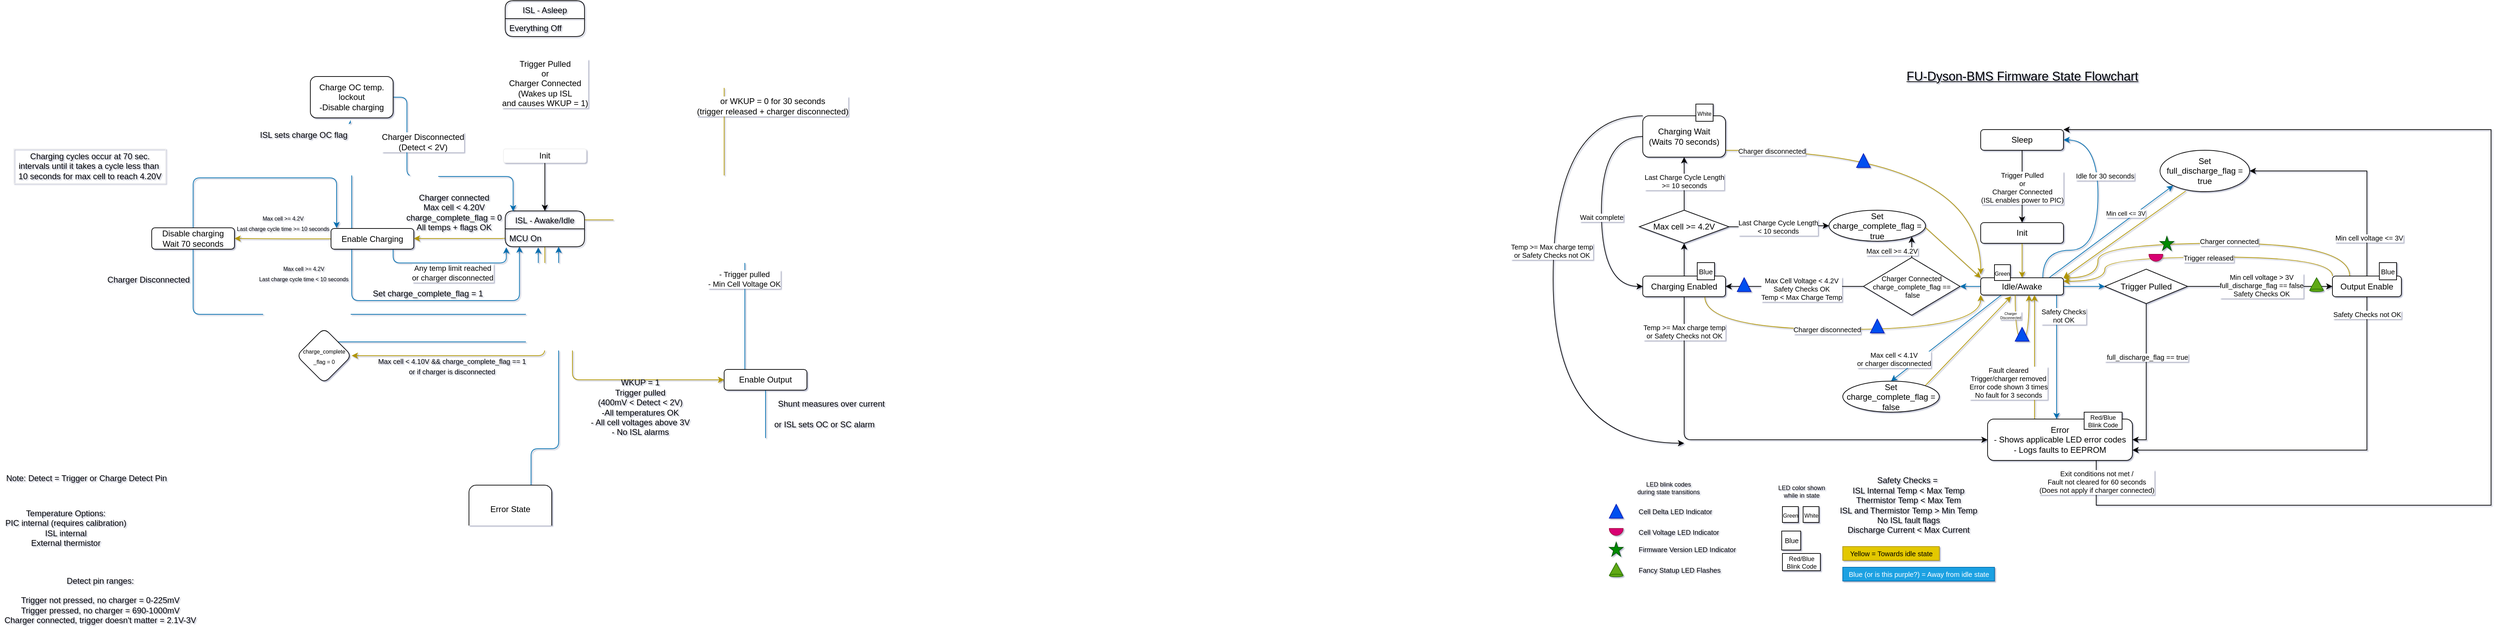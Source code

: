 <mxfile version="17.2.4" type="device"><diagram name="Page-1" id="74e2e168-ea6b-b213-b513-2b3c1d86103e"><mxGraphModel dx="2684" dy="2402" grid="1" gridSize="10" guides="1" tooltips="1" connect="1" arrows="1" fold="1" page="1" pageScale="1" pageWidth="1100" pageHeight="850" background="none" math="0" shadow="1"><root><mxCell id="0"/><mxCell id="1" parent="0"/><mxCell id="UC5O_ZKtu2dTvgbK7cM4-35" style="edgeStyle=orthogonalEdgeStyle;orthogonalLoop=1;jettySize=auto;html=1;exitX=0;exitY=0.5;exitDx=0;exitDy=0;entryX=1;entryY=0.5;entryDx=0;entryDy=0;fillColor=#e3c800;strokeColor=#B09500;" parent="1" source="UC5O_ZKtu2dTvgbK7cM4-2" target="UC5O_ZKtu2dTvgbK7cM4-34" edge="1"><mxGeometry relative="1" as="geometry"/></mxCell><mxCell id="UC5O_ZKtu2dTvgbK7cM4-78" style="edgeStyle=orthogonalEdgeStyle;orthogonalLoop=1;jettySize=auto;html=1;exitX=0.25;exitY=0;exitDx=0;exitDy=0;entryX=0.5;entryY=1;entryDx=0;entryDy=0;fillColor=#1ba1e2;strokeColor=#006EAF;" parent="1" source="UC5O_ZKtu2dTvgbK7cM4-2" target="UC5O_ZKtu2dTvgbK7cM4-77" edge="1"><mxGeometry relative="1" as="geometry"/></mxCell><mxCell id="UC5O_ZKtu2dTvgbK7cM4-91" style="edgeStyle=orthogonalEdgeStyle;orthogonalLoop=1;jettySize=auto;html=1;exitX=0.75;exitY=1;exitDx=0;exitDy=0;entryX=0.014;entryY=1.033;entryDx=0;entryDy=0;entryPerimeter=0;fillColor=#1ba1e2;strokeColor=#006EAF;" parent="1" source="UC5O_ZKtu2dTvgbK7cM4-2" target="UC5O_ZKtu2dTvgbK7cM4-55" edge="1"><mxGeometry relative="1" as="geometry"/></mxCell><mxCell id="UC5O_ZKtu2dTvgbK7cM4-92" value="Any temp limit reached&lt;br&gt;or charger disconnected" style="edgeLabel;html=1;align=center;verticalAlign=middle;resizable=0;points=[];rounded=1;" parent="UC5O_ZKtu2dTvgbK7cM4-91" vertex="1" connectable="0"><mxGeometry x="-0.285" relative="1" as="geometry"><mxPoint x="31.27" y="14.49" as="offset"/></mxGeometry></mxCell><mxCell id="0sPQ7WNSYa0pLbiiQxuC-12" style="edgeStyle=orthogonalEdgeStyle;rounded=1;orthogonalLoop=1;jettySize=auto;html=1;exitX=0.25;exitY=1;exitDx=0;exitDy=0;entryX=0.18;entryY=0.984;entryDx=0;entryDy=0;entryPerimeter=0;fillColor=#1ba1e2;strokeColor=#006EAF;" parent="1" source="UC5O_ZKtu2dTvgbK7cM4-2" target="UC5O_ZKtu2dTvgbK7cM4-55" edge="1"><mxGeometry relative="1" as="geometry"><Array as="points"><mxPoint x="510" y="375"/><mxPoint x="753" y="375"/></Array></mxGeometry></mxCell><mxCell id="UC5O_ZKtu2dTvgbK7cM4-2" value="Enable Charging" style="whiteSpace=wrap;html=1;sketch=0;rounded=1;" parent="1" vertex="1"><mxGeometry x="479.97" y="270.5" width="120" height="30" as="geometry"/></mxCell><mxCell id="UC5O_ZKtu2dTvgbK7cM4-61" style="edgeStyle=orthogonalEdgeStyle;orthogonalLoop=1;jettySize=auto;html=1;exitX=0.25;exitY=0;exitDx=0;exitDy=0;entryX=0.999;entryY=0.814;entryDx=0;entryDy=0;entryPerimeter=0;fillColor=#1ba1e2;strokeColor=#006EAF;" parent="1" source="UC5O_ZKtu2dTvgbK7cM4-3" target="UC5O_ZKtu2dTvgbK7cM4-55" edge="1"><mxGeometry relative="1" as="geometry"/></mxCell><mxCell id="6VzZ-lasgibqU1TQcuC9-2" value="- Trigger pulled&lt;br&gt;- Min Cell Voltage OK&lt;br&gt;" style="edgeLabel;html=1;align=center;verticalAlign=middle;resizable=0;points=[];" vertex="1" connectable="0" parent="UC5O_ZKtu2dTvgbK7cM4-61"><mxGeometry x="-0.368" y="1" relative="1" as="geometry"><mxPoint as="offset"/></mxGeometry></mxCell><mxCell id="UC5O_ZKtu2dTvgbK7cM4-68" style="edgeStyle=orthogonalEdgeStyle;orthogonalLoop=1;jettySize=auto;html=1;exitX=0.5;exitY=1;exitDx=0;exitDy=0;entryX=1;entryY=0.5;entryDx=0;entryDy=0;fillColor=#1ba1e2;strokeColor=#006EAF;" parent="1" source="UC5O_ZKtu2dTvgbK7cM4-3" target="UC5O_ZKtu2dTvgbK7cM4-67" edge="1"><mxGeometry relative="1" as="geometry"><Array as="points"><mxPoint x="1110" y="678"/></Array></mxGeometry></mxCell><mxCell id="UC5O_ZKtu2dTvgbK7cM4-3" value="Enable Output" style="whiteSpace=wrap;html=1;sketch=0;rounded=1;" parent="1" vertex="1"><mxGeometry x="1050" y="475" width="120" height="30" as="geometry"/></mxCell><mxCell id="UC5O_ZKtu2dTvgbK7cM4-26" style="edgeStyle=orthogonalEdgeStyle;orthogonalLoop=1;jettySize=auto;html=1;entryX=0;entryY=0.5;entryDx=0;entryDy=0;fillColor=#e3c800;strokeColor=#B09500;" parent="1" target="UC5O_ZKtu2dTvgbK7cM4-3" edge="1"><mxGeometry relative="1" as="geometry"><mxPoint x="830.004" y="297" as="sourcePoint"/><Array as="points"><mxPoint x="830" y="490"/></Array></mxGeometry></mxCell><mxCell id="UC5O_ZKtu2dTvgbK7cM4-27" style="edgeStyle=orthogonalEdgeStyle;orthogonalLoop=1;jettySize=auto;html=1;exitX=0;exitY=0.75;exitDx=0;exitDy=0;fillColor=#e3c800;strokeColor=#B09500;" parent="1" source="UC5O_ZKtu2dTvgbK7cM4-54" target="UC5O_ZKtu2dTvgbK7cM4-2" edge="1"><mxGeometry relative="1" as="geometry"><mxPoint x="729.97" y="267" as="sourcePoint"/><Array as="points"><mxPoint x="733" y="285"/></Array></mxGeometry></mxCell><mxCell id="UC5O_ZKtu2dTvgbK7cM4-29" value="&lt;br&gt;Charger connected&lt;br&gt;Max cell &amp;lt; 4.20V&lt;br&gt;charge_complete_flag = 0&lt;br&gt;All temps + flags OK" style="text;html=1;align=center;verticalAlign=middle;resizable=0;points=[];autosize=1;rounded=1;" parent="1" vertex="1"><mxGeometry x="582.5" y="200" width="150" height="80" as="geometry"/></mxCell><mxCell id="UC5O_ZKtu2dTvgbK7cM4-30" value="WKUP = 1&lt;br&gt;Trigger pulled&lt;br&gt;(400mV &amp;lt; Detect &amp;lt; 2V)&lt;br&gt;-All temperatures OK&lt;br&gt;- All cell voltages above 3V&lt;br&gt;- No ISL alarms" style="text;html=1;align=center;verticalAlign=middle;resizable=0;points=[];autosize=1;rounded=1;" parent="1" vertex="1"><mxGeometry x="847.5" y="485" width="160" height="90" as="geometry"/></mxCell><mxCell id="UC5O_ZKtu2dTvgbK7cM4-32" value="&lt;font style=&quot;font-size: 8px&quot;&gt;Max cell &amp;gt;= 4.2V&lt;br&gt;Last charge cycle time &amp;gt;= 10 seconds&lt;/font&gt;" style="text;html=1;align=center;verticalAlign=middle;resizable=0;points=[];autosize=1;rounded=1;" parent="1" vertex="1"><mxGeometry x="335" y="242" width="150" height="40" as="geometry"/></mxCell><mxCell id="UC5O_ZKtu2dTvgbK7cM4-36" style="edgeStyle=orthogonalEdgeStyle;orthogonalLoop=1;jettySize=auto;html=1;exitX=0.5;exitY=0;exitDx=0;exitDy=0;entryX=0.064;entryY=-0.019;entryDx=0;entryDy=0;entryPerimeter=0;fillColor=#1ba1e2;strokeColor=#006EAF;" parent="1" source="UC5O_ZKtu2dTvgbK7cM4-34" target="UC5O_ZKtu2dTvgbK7cM4-2" edge="1"><mxGeometry relative="1" as="geometry"><mxPoint x="510" y="271" as="targetPoint"/><Array as="points"><mxPoint x="280" y="197"/><mxPoint x="488" y="197"/><mxPoint x="488" y="270"/></Array></mxGeometry></mxCell><mxCell id="UC5O_ZKtu2dTvgbK7cM4-38" style="edgeStyle=orthogonalEdgeStyle;orthogonalLoop=1;jettySize=auto;html=1;entryX=0.319;entryY=1.027;entryDx=0;entryDy=0;entryPerimeter=0;fillColor=#1ba1e2;strokeColor=#006EAF;exitX=0.5;exitY=1;exitDx=0;exitDy=0;" parent="1" source="UC5O_ZKtu2dTvgbK7cM4-34" target="UC5O_ZKtu2dTvgbK7cM4-55" edge="1"><mxGeometry relative="1" as="geometry"><mxPoint x="759.97" y="297" as="targetPoint"/><Array as="points"><mxPoint x="280" y="395"/><mxPoint x="770" y="395"/><mxPoint x="770" y="298"/></Array></mxGeometry></mxCell><mxCell id="UC5O_ZKtu2dTvgbK7cM4-34" value="Disable charging&lt;br&gt;Wait 70 seconds" style="whiteSpace=wrap;html=1;sketch=0;rounded=1;" parent="1" vertex="1"><mxGeometry x="219.97" y="269.5" width="120" height="31" as="geometry"/></mxCell><mxCell id="UC5O_ZKtu2dTvgbK7cM4-39" value="Charger Disconnected" style="text;html=1;align=center;verticalAlign=middle;resizable=0;points=[];autosize=1;rounded=1;" parent="1" vertex="1"><mxGeometry x="150" y="335" width="130" height="20" as="geometry"/></mxCell><mxCell id="UC5O_ZKtu2dTvgbK7cM4-59" style="edgeStyle=orthogonalEdgeStyle;orthogonalLoop=1;jettySize=auto;html=1;exitX=0.5;exitY=1;exitDx=0;exitDy=0;fillColor=#e3c800;strokeColor=#B09500;entryX=0.5;entryY=0;entryDx=0;entryDy=0;" parent="1" source="UC5O_ZKtu2dTvgbK7cM4-50" target="0sPQ7WNSYa0pLbiiQxuC-18" edge="1"><mxGeometry relative="1" as="geometry"><mxPoint x="790" y="120" as="targetPoint"/></mxGeometry></mxCell><mxCell id="UC5O_ZKtu2dTvgbK7cM4-88" value="&lt;span style=&quot;font-size: 12px&quot;&gt;Trigger Pulled&lt;/span&gt;&lt;br style=&quot;font-size: 12px&quot;&gt;&lt;span style=&quot;font-size: 12px&quot;&gt;or&lt;/span&gt;&lt;br style=&quot;font-size: 12px&quot;&gt;&lt;span style=&quot;font-size: 12px&quot;&gt;Charger Connected&lt;/span&gt;&lt;br style=&quot;font-size: 12px&quot;&gt;&lt;span style=&quot;font-size: 12px&quot;&gt;(Wakes up ISL&lt;/span&gt;&lt;br style=&quot;font-size: 12px&quot;&gt;&lt;span style=&quot;font-size: 12px&quot;&gt;and causes WKUP = 1)&lt;/span&gt;" style="edgeLabel;html=1;align=center;verticalAlign=middle;resizable=0;points=[];rounded=1;" parent="UC5O_ZKtu2dTvgbK7cM4-59" vertex="1" connectable="0"><mxGeometry x="0.268" y="2" relative="1" as="geometry"><mxPoint x="-2" y="-35.33" as="offset"/></mxGeometry></mxCell><mxCell id="UC5O_ZKtu2dTvgbK7cM4-50" value="ISL - Asleep" style="swimlane;fontStyle=0;childLayout=stackLayout;horizontal=1;startSize=26;fillColor=none;horizontalStack=0;resizeParent=1;resizeParentMax=0;resizeLast=0;collapsible=1;marginBottom=0;sketch=0;rounded=1;" parent="1" vertex="1"><mxGeometry x="732.5" y="-60" width="115" height="52" as="geometry"/></mxCell><mxCell id="UC5O_ZKtu2dTvgbK7cM4-51" value="Everything Off" style="text;strokeColor=none;fillColor=none;align=left;verticalAlign=top;spacingLeft=4;spacingRight=4;overflow=hidden;rotatable=0;points=[[0,0.5],[1,0.5]];portConstraint=eastwest;rounded=1;" parent="UC5O_ZKtu2dTvgbK7cM4-50" vertex="1"><mxGeometry y="26" width="115" height="26" as="geometry"/></mxCell><mxCell id="UC5O_ZKtu2dTvgbK7cM4-60" style="edgeStyle=orthogonalEdgeStyle;orthogonalLoop=1;jettySize=auto;html=1;exitX=1;exitY=0.25;exitDx=0;exitDy=0;entryX=1;entryY=0.5;entryDx=0;entryDy=0;fillColor=#e3c800;strokeColor=#B09500;" parent="1" source="UC5O_ZKtu2dTvgbK7cM4-54" target="UC5O_ZKtu2dTvgbK7cM4-50" edge="1"><mxGeometry relative="1" as="geometry"><mxPoint x="960" y="145" as="targetPoint"/><Array as="points"><mxPoint x="1050" y="258"/><mxPoint x="1050" y="-34"/></Array></mxGeometry></mxCell><mxCell id="0sPQ7WNSYa0pLbiiQxuC-17" value="&lt;span style=&quot;font-size: 12px&quot;&gt;or WKUP = 0 for 30 seconds&lt;/span&gt;&lt;br style=&quot;font-size: 12px&quot;&gt;&lt;span style=&quot;font-size: 12px&quot;&gt;(trigger released + charger disconnected)&lt;/span&gt;" style="edgeLabel;html=1;align=center;verticalAlign=middle;resizable=0;points=[];" parent="UC5O_ZKtu2dTvgbK7cM4-60" vertex="1" connectable="0"><mxGeometry x="0.055" y="2" relative="1" as="geometry"><mxPoint x="72" as="offset"/></mxGeometry></mxCell><mxCell id="0sPQ7WNSYa0pLbiiQxuC-7" style="edgeStyle=orthogonalEdgeStyle;rounded=1;orthogonalLoop=1;jettySize=auto;html=1;entryX=1;entryY=0.5;entryDx=0;entryDy=0;fillColor=#e3c800;strokeColor=#B09500;" parent="1" source="UC5O_ZKtu2dTvgbK7cM4-54" target="0sPQ7WNSYa0pLbiiQxuC-9" edge="1"><mxGeometry relative="1" as="geometry"><mxPoint x="520" y="445" as="targetPoint"/><Array as="points"><mxPoint x="790" y="455"/></Array></mxGeometry></mxCell><mxCell id="UC5O_ZKtu2dTvgbK7cM4-54" value="ISL - Awake/Idle" style="swimlane;fontStyle=0;childLayout=stackLayout;horizontal=1;startSize=26;fillColor=none;horizontalStack=0;resizeParent=1;resizeParentMax=0;resizeLast=0;collapsible=1;marginBottom=0;sketch=0;rounded=1;" parent="1" vertex="1"><mxGeometry x="732.5" y="245" width="115" height="52" as="geometry"><mxRectangle x="1642.5" y="220" width="100" height="26" as="alternateBounds"/></mxGeometry></mxCell><mxCell id="UC5O_ZKtu2dTvgbK7cM4-55" value="MCU On" style="text;strokeColor=none;fillColor=none;align=left;verticalAlign=top;spacingLeft=4;spacingRight=4;overflow=hidden;rotatable=0;points=[[0,0.5],[1,0.5]];portConstraint=eastwest;rounded=1;" parent="UC5O_ZKtu2dTvgbK7cM4-54" vertex="1"><mxGeometry y="26" width="115" height="26" as="geometry"/></mxCell><mxCell id="UC5O_ZKtu2dTvgbK7cM4-84" style="edgeStyle=orthogonalEdgeStyle;orthogonalLoop=1;jettySize=auto;html=1;fillColor=#1ba1e2;strokeColor=#006EAF;exitX=0.75;exitY=0;exitDx=0;exitDy=0;" parent="1" source="UC5O_ZKtu2dTvgbK7cM4-67" edge="1" target="UC5O_ZKtu2dTvgbK7cM4-54"><mxGeometry relative="1" as="geometry"><Array as="points"><mxPoint x="770" y="590"/><mxPoint x="810" y="590"/></Array><mxPoint x="820" y="298" as="targetPoint"/></mxGeometry></mxCell><mxCell id="UC5O_ZKtu2dTvgbK7cM4-67" value="Error State" style="whiteSpace=wrap;html=1;rounded=1;" parent="1" vertex="1"><mxGeometry x="680" y="642.87" width="120" height="70" as="geometry"/></mxCell><mxCell id="UC5O_ZKtu2dTvgbK7cM4-75" value="Shunt measures over current" style="text;html=1;align=center;verticalAlign=middle;resizable=0;points=[];autosize=1;rounded=1;" parent="1" vertex="1"><mxGeometry x="1120" y="515" width="170" height="20" as="geometry"/></mxCell><mxCell id="UC5O_ZKtu2dTvgbK7cM4-76" value="or ISL sets OC or SC alarm" style="text;html=1;align=center;verticalAlign=middle;resizable=0;points=[];autosize=1;rounded=1;" parent="1" vertex="1"><mxGeometry x="1115" y="545" width="160" height="20" as="geometry"/></mxCell><mxCell id="UC5O_ZKtu2dTvgbK7cM4-86" style="edgeStyle=orthogonalEdgeStyle;orthogonalLoop=1;jettySize=auto;html=1;exitX=1;exitY=0.5;exitDx=0;exitDy=0;entryX=0.1;entryY=0.01;entryDx=0;entryDy=0;entryPerimeter=0;fillColor=#1ba1e2;strokeColor=#006EAF;" parent="1" source="UC5O_ZKtu2dTvgbK7cM4-77" target="UC5O_ZKtu2dTvgbK7cM4-54" edge="1"><mxGeometry relative="1" as="geometry"><Array as="points"><mxPoint x="590" y="80"/><mxPoint x="590" y="195"/><mxPoint x="744" y="195"/></Array></mxGeometry></mxCell><mxCell id="UC5O_ZKtu2dTvgbK7cM4-90" value="&lt;span style=&quot;font-size: 12px&quot;&gt;Charger Disconnected&lt;br&gt;(Detect &amp;lt; 2V)&lt;br&gt;&lt;/span&gt;" style="edgeLabel;html=1;align=center;verticalAlign=middle;resizable=0;points=[];rounded=1;" parent="UC5O_ZKtu2dTvgbK7cM4-86" vertex="1" connectable="0"><mxGeometry x="0.292" relative="1" as="geometry"><mxPoint x="-62.02" y="-50" as="offset"/></mxGeometry></mxCell><mxCell id="UC5O_ZKtu2dTvgbK7cM4-77" value="Charge OC temp. lockout&lt;br&gt;-Disable charging" style="whiteSpace=wrap;html=1;rounded=1;" parent="1" vertex="1"><mxGeometry x="450" y="50" width="120" height="60" as="geometry"/></mxCell><mxCell id="UC5O_ZKtu2dTvgbK7cM4-79" value="ISL sets charge OC flag" style="text;html=1;align=center;verticalAlign=middle;resizable=0;points=[];autosize=1;rounded=1;" parent="1" vertex="1"><mxGeometry x="370" y="125" width="140" height="20" as="geometry"/></mxCell><mxCell id="UC5O_ZKtu2dTvgbK7cM4-95" value="Note: Detect = Trigger or Charge Detect Pin" style="text;html=1;align=center;verticalAlign=middle;resizable=0;points=[];autosize=1;rounded=1;" parent="1" vertex="1"><mxGeometry y="622.87" width="250" height="20" as="geometry"/></mxCell><mxCell id="UC5O_ZKtu2dTvgbK7cM4-97" value="Detect pin ranges:&lt;br&gt;&lt;br&gt;Trigger not pressed, no charger = 0-225mV&lt;br&gt;Trigger pressed, no charger = 690-1000mV&lt;br&gt;Charger connected, trigger doesn't matter = 2.1V-3V" style="text;html=1;align=center;verticalAlign=middle;resizable=0;points=[];autosize=1;rounded=1;" parent="1" vertex="1"><mxGeometry x="2.842e-14" y="770" width="290" height="80" as="geometry"/></mxCell><mxCell id="UC5O_ZKtu2dTvgbK7cM4-98" value="Temperature Options:&lt;br&gt;PIC internal (requires calibration)&lt;br&gt;ISL internal&lt;br&gt;External thermistor" style="text;html=1;align=center;verticalAlign=middle;resizable=0;points=[];autosize=1;rounded=1;" parent="1" vertex="1"><mxGeometry y="675" width="190" height="60" as="geometry"/></mxCell><mxCell id="0sPQ7WNSYa0pLbiiQxuC-5" value="Set charge_complete_flag = 1" style="text;html=1;align=center;verticalAlign=middle;resizable=0;points=[];autosize=1;" parent="1" vertex="1"><mxGeometry x="530" y="355" width="180" height="20" as="geometry"/></mxCell><mxCell id="0sPQ7WNSYa0pLbiiQxuC-10" style="edgeStyle=orthogonalEdgeStyle;rounded=1;orthogonalLoop=1;jettySize=auto;html=1;exitX=1;exitY=0;exitDx=0;exitDy=0;entryX=0.417;entryY=1.037;entryDx=0;entryDy=0;entryPerimeter=0;fillColor=#1ba1e2;strokeColor=#006EAF;" parent="1" source="0sPQ7WNSYa0pLbiiQxuC-9" target="UC5O_ZKtu2dTvgbK7cM4-55" edge="1"><mxGeometry relative="1" as="geometry"><mxPoint x="780" y="305" as="targetPoint"/><Array as="points"><mxPoint x="781" y="435"/></Array></mxGeometry></mxCell><mxCell id="0sPQ7WNSYa0pLbiiQxuC-9" value="&lt;font style=&quot;font-size: 8px&quot;&gt;charge_complete _flag = 0&lt;/font&gt;" style="rhombus;whiteSpace=wrap;html=1;rounded=1;" parent="1" vertex="1"><mxGeometry x="430" y="415" width="80" height="80" as="geometry"/></mxCell><mxCell id="0sPQ7WNSYa0pLbiiQxuC-11" value="&lt;font style=&quot;font-size: 10px&quot;&gt;Max cell &amp;lt; 4.10V &amp;amp;&amp;amp; charge_complete_flag == 1&lt;br&gt;or if charger is disconnected&lt;br&gt;&lt;/font&gt;" style="text;html=1;align=center;verticalAlign=middle;resizable=0;points=[];autosize=1;" parent="1" vertex="1"><mxGeometry x="540" y="450" width="230" height="40" as="geometry"/></mxCell><mxCell id="0sPQ7WNSYa0pLbiiQxuC-13" value="&lt;font style=&quot;font-size: 8px&quot;&gt;Max cell &amp;gt;= 4.2V&lt;br&gt;Last charge cycle time &amp;lt; 10 seconds&lt;/font&gt;" style="text;html=1;align=center;verticalAlign=middle;resizable=0;points=[];autosize=1;rounded=1;" parent="1" vertex="1"><mxGeometry x="365" y="315" width="150" height="40" as="geometry"/></mxCell><mxCell id="0sPQ7WNSYa0pLbiiQxuC-15" value="Charging cycles occur at 70 sec.&lt;br&gt;intervals until it takes a cycle less than&amp;nbsp;&lt;br&gt;10 seconds for max cell to reach 4.20V" style="text;html=1;align=center;verticalAlign=middle;resizable=0;points=[];autosize=1;perimeterSpacing=1;strokeColor=#f0f0f0;" parent="1" vertex="1"><mxGeometry x="20" y="155" width="220" height="50" as="geometry"/></mxCell><mxCell id="0sPQ7WNSYa0pLbiiQxuC-19" style="edgeStyle=orthogonalEdgeStyle;rounded=1;orthogonalLoop=1;jettySize=auto;html=1;entryX=0.5;entryY=0;entryDx=0;entryDy=0;" parent="1" source="0sPQ7WNSYa0pLbiiQxuC-18" target="UC5O_ZKtu2dTvgbK7cM4-54" edge="1"><mxGeometry relative="1" as="geometry"/></mxCell><mxCell id="0sPQ7WNSYa0pLbiiQxuC-18" value="Init" style="whiteSpace=wrap;html=1;rounded=1;strokeColor=#f0f0f0;" parent="1" vertex="1"><mxGeometry x="730" y="155" width="120" height="20" as="geometry"/></mxCell><mxCell id="6VzZ-lasgibqU1TQcuC9-6" style="edgeStyle=orthogonalEdgeStyle;rounded=0;orthogonalLoop=1;jettySize=auto;html=1;exitX=0.5;exitY=1;exitDx=0;exitDy=0;entryX=0.5;entryY=0;entryDx=0;entryDy=0;" edge="1" parent="1" source="6VzZ-lasgibqU1TQcuC9-3" target="6VzZ-lasgibqU1TQcuC9-4"><mxGeometry relative="1" as="geometry"/></mxCell><mxCell id="6VzZ-lasgibqU1TQcuC9-7" value="&lt;span style=&quot;font-size: 10px;&quot;&gt;Trigger Pulled&lt;/span&gt;&lt;br style=&quot;font-size: 10px;&quot;&gt;&lt;span style=&quot;font-size: 10px;&quot;&gt;or&lt;/span&gt;&lt;br style=&quot;font-size: 10px;&quot;&gt;&lt;span style=&quot;font-size: 10px;&quot;&gt;Charger Connected&lt;br style=&quot;font-size: 10px;&quot;&gt;(ISL enables power to PIC)&lt;br style=&quot;font-size: 10px;&quot;&gt;&lt;/span&gt;" style="edgeLabel;html=1;align=center;verticalAlign=middle;resizable=0;points=[];fontSize=10;" vertex="1" connectable="0" parent="6VzZ-lasgibqU1TQcuC9-6"><mxGeometry x="-0.215" y="-1" relative="1" as="geometry"><mxPoint x="1" y="13" as="offset"/></mxGeometry></mxCell><mxCell id="6VzZ-lasgibqU1TQcuC9-3" value="Sleep" style="rounded=1;whiteSpace=wrap;html=1;" vertex="1" parent="1"><mxGeometry x="2872" y="127" width="120" height="30" as="geometry"/></mxCell><mxCell id="6VzZ-lasgibqU1TQcuC9-8" style="edgeStyle=orthogonalEdgeStyle;rounded=0;orthogonalLoop=1;jettySize=auto;html=1;exitX=0.5;exitY=1;exitDx=0;exitDy=0;entryX=0.5;entryY=0;entryDx=0;entryDy=0;fillColor=#e3c800;strokeColor=#B09500;" edge="1" parent="1" source="6VzZ-lasgibqU1TQcuC9-4" target="6VzZ-lasgibqU1TQcuC9-5"><mxGeometry relative="1" as="geometry"/></mxCell><mxCell id="6VzZ-lasgibqU1TQcuC9-4" value="Init" style="rounded=1;whiteSpace=wrap;html=1;" vertex="1" parent="1"><mxGeometry x="2872" y="262" width="120" height="30" as="geometry"/></mxCell><mxCell id="6VzZ-lasgibqU1TQcuC9-10" style="edgeStyle=orthogonalEdgeStyle;rounded=0;orthogonalLoop=1;jettySize=auto;html=1;exitX=1;exitY=0.5;exitDx=0;exitDy=0;entryX=0;entryY=0.5;entryDx=0;entryDy=0;fillColor=#1ba1e2;strokeColor=#006EAF;" edge="1" parent="1" source="6VzZ-lasgibqU1TQcuC9-5" target="6VzZ-lasgibqU1TQcuC9-9"><mxGeometry relative="1" as="geometry"/></mxCell><mxCell id="6VzZ-lasgibqU1TQcuC9-22" style="edgeStyle=orthogonalEdgeStyle;rounded=0;orthogonalLoop=1;jettySize=auto;html=1;fillColor=#1ba1e2;strokeColor=#006EAF;" edge="1" parent="1" source="6VzZ-lasgibqU1TQcuC9-5" target="6VzZ-lasgibqU1TQcuC9-13"><mxGeometry relative="1" as="geometry"><Array as="points"><mxPoint x="2982" y="387"/><mxPoint x="2982" y="387"/></Array></mxGeometry></mxCell><mxCell id="6VzZ-lasgibqU1TQcuC9-23" value="Safety Checks&lt;br&gt;not OK" style="edgeLabel;html=1;align=center;verticalAlign=middle;resizable=0;points=[];fontSize=10;" vertex="1" connectable="0" parent="6VzZ-lasgibqU1TQcuC9-22"><mxGeometry x="-0.089" y="-2" relative="1" as="geometry"><mxPoint x="12" y="-52" as="offset"/></mxGeometry></mxCell><mxCell id="6VzZ-lasgibqU1TQcuC9-26" style="edgeStyle=orthogonalEdgeStyle;rounded=0;orthogonalLoop=1;jettySize=auto;html=1;exitX=0;exitY=0.5;exitDx=0;exitDy=0;entryX=1;entryY=0.5;entryDx=0;entryDy=0;fillColor=#1ba1e2;strokeColor=#006EAF;" edge="1" parent="1" source="6VzZ-lasgibqU1TQcuC9-5" target="6VzZ-lasgibqU1TQcuC9-25"><mxGeometry relative="1" as="geometry"/></mxCell><mxCell id="6VzZ-lasgibqU1TQcuC9-29" style="edgeStyle=orthogonalEdgeStyle;orthogonalLoop=1;jettySize=auto;html=1;exitX=0.75;exitY=0;exitDx=0;exitDy=0;entryX=1;entryY=0.5;entryDx=0;entryDy=0;curved=1;fillColor=#1ba1e2;strokeColor=#006EAF;" edge="1" parent="1" source="6VzZ-lasgibqU1TQcuC9-5" target="6VzZ-lasgibqU1TQcuC9-3"><mxGeometry relative="1" as="geometry"><Array as="points"><mxPoint x="2962" y="302"/><mxPoint x="3042" y="302"/><mxPoint x="3042" y="142"/></Array></mxGeometry></mxCell><mxCell id="6VzZ-lasgibqU1TQcuC9-35" value="Idle for 30 seconds" style="edgeLabel;html=1;align=center;verticalAlign=middle;resizable=0;points=[];fontSize=10;" vertex="1" connectable="0" parent="6VzZ-lasgibqU1TQcuC9-29"><mxGeometry x="-0.098" y="2" relative="1" as="geometry"><mxPoint x="12" y="-79" as="offset"/></mxGeometry></mxCell><mxCell id="6VzZ-lasgibqU1TQcuC9-36" style="orthogonalLoop=1;jettySize=auto;html=1;fontSize=10;rounded=0;exitX=0.25;exitY=1;exitDx=0;exitDy=0;entryX=0.5;entryY=0;entryDx=0;entryDy=0;fillColor=#1ba1e2;strokeColor=#006EAF;" edge="1" parent="1" source="6VzZ-lasgibqU1TQcuC9-5" target="6VzZ-lasgibqU1TQcuC9-44"><mxGeometry relative="1" as="geometry"><mxPoint x="2682" y="567" as="targetPoint"/></mxGeometry></mxCell><mxCell id="6VzZ-lasgibqU1TQcuC9-38" value="Max cell &amp;lt; 4.1V&lt;br&gt;or charger disconnected" style="edgeLabel;html=1;align=center;verticalAlign=middle;resizable=0;points=[];fontSize=10;rotation=0;" vertex="1" connectable="0" parent="6VzZ-lasgibqU1TQcuC9-36"><mxGeometry x="-0.63" y="-1" relative="1" as="geometry"><mxPoint x="-126" y="70" as="offset"/></mxGeometry></mxCell><mxCell id="6VzZ-lasgibqU1TQcuC9-40" style="orthogonalLoop=1;jettySize=auto;html=1;fontSize=12;exitX=0.831;exitY=-0.02;exitDx=0;exitDy=0;entryX=0;entryY=1;entryDx=0;entryDy=0;exitPerimeter=0;fillColor=#1ba1e2;strokeColor=#006EAF;" edge="1" parent="1" source="6VzZ-lasgibqU1TQcuC9-5" target="6VzZ-lasgibqU1TQcuC9-39"><mxGeometry relative="1" as="geometry"><mxPoint x="3072" y="292" as="sourcePoint"/></mxGeometry></mxCell><mxCell id="6VzZ-lasgibqU1TQcuC9-42" value="&lt;font style=&quot;font-size: 9px&quot;&gt;Min cell &amp;lt;= 3V&lt;/font&gt;" style="edgeLabel;html=1;align=center;verticalAlign=middle;resizable=0;points=[];fontSize=10;" vertex="1" connectable="0" parent="6VzZ-lasgibqU1TQcuC9-40"><mxGeometry x="-0.105" y="-2" relative="1" as="geometry"><mxPoint x="29" y="-36" as="offset"/></mxGeometry></mxCell><mxCell id="6VzZ-lasgibqU1TQcuC9-5" value="Idle/Awake" style="rounded=1;whiteSpace=wrap;html=1;" vertex="1" parent="1"><mxGeometry x="2872" y="342" width="120" height="25" as="geometry"/></mxCell><mxCell id="6VzZ-lasgibqU1TQcuC9-12" style="edgeStyle=orthogonalEdgeStyle;rounded=0;orthogonalLoop=1;jettySize=auto;html=1;exitX=1;exitY=0.5;exitDx=0;exitDy=0;entryX=0;entryY=0.5;entryDx=0;entryDy=0;" edge="1" parent="1" source="6VzZ-lasgibqU1TQcuC9-9" target="6VzZ-lasgibqU1TQcuC9-11"><mxGeometry relative="1" as="geometry"/></mxCell><mxCell id="6VzZ-lasgibqU1TQcuC9-16" value="Min cell voltage &amp;gt; 3V&lt;br style=&quot;font-size: 10px;&quot;&gt;full_discharge_flag == false&lt;br style=&quot;font-size: 10px;&quot;&gt;Safety Checks OK" style="edgeLabel;html=1;align=center;verticalAlign=middle;resizable=0;points=[];fontSize=10;" vertex="1" connectable="0" parent="6VzZ-lasgibqU1TQcuC9-12"><mxGeometry x="-0.161" y="1" relative="1" as="geometry"><mxPoint x="19" y="-1" as="offset"/></mxGeometry></mxCell><mxCell id="6VzZ-lasgibqU1TQcuC9-14" style="edgeStyle=orthogonalEdgeStyle;rounded=0;orthogonalLoop=1;jettySize=auto;html=1;exitX=0.5;exitY=1;exitDx=0;exitDy=0;entryX=1;entryY=0.5;entryDx=0;entryDy=0;" edge="1" parent="1" source="6VzZ-lasgibqU1TQcuC9-9" target="6VzZ-lasgibqU1TQcuC9-13"><mxGeometry relative="1" as="geometry"/></mxCell><mxCell id="6VzZ-lasgibqU1TQcuC9-15" value="&amp;nbsp;full_discharge_flag == true" style="edgeLabel;html=1;align=center;verticalAlign=middle;resizable=0;points=[];fontSize=10;" vertex="1" connectable="0" parent="6VzZ-lasgibqU1TQcuC9-14"><mxGeometry x="-0.53" y="-1" relative="1" as="geometry"><mxPoint x="1" y="26" as="offset"/></mxGeometry></mxCell><mxCell id="6VzZ-lasgibqU1TQcuC9-9" value="Trigger Pulled" style="rhombus;whiteSpace=wrap;html=1;" vertex="1" parent="1"><mxGeometry x="3052" y="329.5" width="120" height="50" as="geometry"/></mxCell><mxCell id="6VzZ-lasgibqU1TQcuC9-77" style="edgeStyle=orthogonalEdgeStyle;orthogonalLoop=1;jettySize=auto;html=1;exitX=0.5;exitY=0;exitDx=0;exitDy=0;entryX=1;entryY=0.5;entryDx=0;entryDy=0;fontSize=10;elbow=vertical;rounded=0;" edge="1" parent="1" source="6VzZ-lasgibqU1TQcuC9-11" target="6VzZ-lasgibqU1TQcuC9-39"><mxGeometry relative="1" as="geometry"/></mxCell><mxCell id="6VzZ-lasgibqU1TQcuC9-78" value="Min cell voltage &amp;lt;= 3V" style="edgeLabel;html=1;align=center;verticalAlign=middle;resizable=0;points=[];fontSize=10;" vertex="1" connectable="0" parent="6VzZ-lasgibqU1TQcuC9-77"><mxGeometry x="-0.441" y="1" relative="1" as="geometry"><mxPoint x="4" y="34" as="offset"/></mxGeometry></mxCell><mxCell id="6VzZ-lasgibqU1TQcuC9-80" style="edgeStyle=orthogonalEdgeStyle;orthogonalLoop=1;jettySize=auto;html=1;exitX=0;exitY=0;exitDx=0;exitDy=0;fontSize=10;elbow=vertical;curved=1;fillColor=#e3c800;strokeColor=#B09500;" edge="1" parent="1" source="6VzZ-lasgibqU1TQcuC9-11" target="6VzZ-lasgibqU1TQcuC9-5"><mxGeometry relative="1" as="geometry"><mxPoint x="3002" y="342" as="targetPoint"/><Array as="points"><mxPoint x="3382" y="312"/><mxPoint x="3052" y="312"/><mxPoint x="3052" y="347"/></Array></mxGeometry></mxCell><mxCell id="6VzZ-lasgibqU1TQcuC9-81" value="Trigger released&lt;br&gt;" style="edgeLabel;html=1;align=center;verticalAlign=middle;resizable=0;points=[];fontSize=10;" vertex="1" connectable="0" parent="6VzZ-lasgibqU1TQcuC9-80"><mxGeometry x="-0.074" relative="1" as="geometry"><mxPoint x="2" y="1" as="offset"/></mxGeometry></mxCell><mxCell id="6VzZ-lasgibqU1TQcuC9-82" style="edgeStyle=orthogonalEdgeStyle;orthogonalLoop=1;jettySize=auto;html=1;exitX=0.5;exitY=1;exitDx=0;exitDy=0;entryX=1;entryY=0.75;entryDx=0;entryDy=0;fontSize=10;elbow=vertical;rounded=0;" edge="1" parent="1" source="6VzZ-lasgibqU1TQcuC9-11" target="6VzZ-lasgibqU1TQcuC9-13"><mxGeometry relative="1" as="geometry"/></mxCell><mxCell id="6VzZ-lasgibqU1TQcuC9-83" value="Safety Checks not OK" style="edgeLabel;html=1;align=center;verticalAlign=middle;resizable=0;points=[];fontSize=10;" vertex="1" connectable="0" parent="6VzZ-lasgibqU1TQcuC9-82"><mxGeometry x="-0.804" y="-2" relative="1" as="geometry"><mxPoint x="2" y="-30" as="offset"/></mxGeometry></mxCell><mxCell id="6VzZ-lasgibqU1TQcuC9-131" style="edgeStyle=orthogonalEdgeStyle;curved=1;orthogonalLoop=1;jettySize=auto;html=1;exitX=0.25;exitY=0;exitDx=0;exitDy=0;entryX=1;entryY=0;entryDx=0;entryDy=0;fontSize=10;elbow=vertical;fillColor=#e3c800;strokeColor=#B09500;" edge="1" parent="1" source="6VzZ-lasgibqU1TQcuC9-11" target="6VzZ-lasgibqU1TQcuC9-5"><mxGeometry relative="1" as="geometry"><Array as="points"><mxPoint x="3407" y="292"/><mxPoint x="3042" y="292"/><mxPoint x="3042" y="342"/></Array></mxGeometry></mxCell><mxCell id="6VzZ-lasgibqU1TQcuC9-132" value="Charger connected" style="edgeLabel;html=1;align=center;verticalAlign=middle;resizable=0;points=[];fontSize=10;" vertex="1" connectable="0" parent="6VzZ-lasgibqU1TQcuC9-131"><mxGeometry x="-0.21" relative="1" as="geometry"><mxPoint x="-20" y="-3" as="offset"/></mxGeometry></mxCell><mxCell id="6VzZ-lasgibqU1TQcuC9-11" value="Output Enable" style="rounded=1;whiteSpace=wrap;html=1;" vertex="1" parent="1"><mxGeometry x="3382" y="339.5" width="100" height="30" as="geometry"/></mxCell><mxCell id="6VzZ-lasgibqU1TQcuC9-84" style="edgeStyle=orthogonalEdgeStyle;rounded=0;orthogonalLoop=1;jettySize=auto;html=1;exitX=0.25;exitY=0;exitDx=0;exitDy=0;fontSize=10;elbow=vertical;fillColor=#e3c800;strokeColor=#B09500;" edge="1" parent="1" source="6VzZ-lasgibqU1TQcuC9-13" target="6VzZ-lasgibqU1TQcuC9-5"><mxGeometry relative="1" as="geometry"><Array as="points"><mxPoint x="2950" y="412"/><mxPoint x="2950" y="412"/></Array></mxGeometry></mxCell><mxCell id="6VzZ-lasgibqU1TQcuC9-85" value="Fault cleared&lt;br&gt;Trigger/charger removed&lt;br&gt;Error code shown 3 times&lt;br&gt;No fault for 3 seconds" style="edgeLabel;html=1;align=center;verticalAlign=middle;resizable=0;points=[];fontSize=10;" vertex="1" connectable="0" parent="6VzZ-lasgibqU1TQcuC9-84"><mxGeometry x="-0.139" y="2" relative="1" as="geometry"><mxPoint x="-36" y="15" as="offset"/></mxGeometry></mxCell><mxCell id="6VzZ-lasgibqU1TQcuC9-86" style="edgeStyle=orthogonalEdgeStyle;orthogonalLoop=1;jettySize=auto;html=1;exitX=0.75;exitY=1;exitDx=0;exitDy=0;entryX=1;entryY=0;entryDx=0;entryDy=0;fontSize=10;elbow=vertical;rounded=0;" edge="1" parent="1" source="6VzZ-lasgibqU1TQcuC9-13" target="6VzZ-lasgibqU1TQcuC9-3"><mxGeometry relative="1" as="geometry"><Array as="points"><mxPoint x="3040" y="672"/><mxPoint x="3612" y="672"/><mxPoint x="3612" y="127"/></Array></mxGeometry></mxCell><mxCell id="6VzZ-lasgibqU1TQcuC9-87" value="Exit conditions not met /&lt;br&gt;Fault not cleared for 60 seconds&lt;br&gt;(Does not apply if charger connected)" style="edgeLabel;html=1;align=center;verticalAlign=middle;resizable=0;points=[];fontSize=10;" vertex="1" connectable="0" parent="6VzZ-lasgibqU1TQcuC9-86"><mxGeometry x="-0.952" relative="1" as="geometry"><mxPoint y="-13" as="offset"/></mxGeometry></mxCell><mxCell id="6VzZ-lasgibqU1TQcuC9-13" value="Error&lt;br&gt;- Shows applicable LED error codes&lt;br&gt;- Logs faults to EEPROM" style="rounded=1;whiteSpace=wrap;html=1;" vertex="1" parent="1"><mxGeometry x="2882" y="547" width="210" height="60" as="geometry"/></mxCell><mxCell id="6VzZ-lasgibqU1TQcuC9-17" value="Safety Checks =&amp;nbsp;&lt;br&gt;ISL Internal Temp &amp;lt; Max Temp&lt;br&gt;Thermistor Temp &amp;lt; Max Tem&lt;br&gt;ISL and Thermistor Temp &amp;gt; Min Temp&lt;br&gt;No ISL fault flags&lt;br&gt;Discharge Current &amp;lt; Max Current" style="text;html=1;align=center;verticalAlign=middle;resizable=0;points=[];autosize=1;strokeColor=none;fillColor=none;" vertex="1" parent="1"><mxGeometry x="2662" y="627" width="210" height="90" as="geometry"/></mxCell><mxCell id="6VzZ-lasgibqU1TQcuC9-46" style="edgeStyle=orthogonalEdgeStyle;orthogonalLoop=1;jettySize=auto;html=1;exitX=0.5;exitY=1;exitDx=0;exitDy=0;entryX=0;entryY=0.5;entryDx=0;entryDy=0;fontSize=10;" edge="1" parent="1" source="6VzZ-lasgibqU1TQcuC9-19" target="6VzZ-lasgibqU1TQcuC9-13"><mxGeometry relative="1" as="geometry"/></mxCell><mxCell id="6VzZ-lasgibqU1TQcuC9-47" value="Temp &amp;gt;= Max charge temp&lt;br&gt;or Safety Checks not OK" style="edgeLabel;html=1;align=center;verticalAlign=middle;resizable=0;points=[];fontSize=10;" vertex="1" connectable="0" parent="6VzZ-lasgibqU1TQcuC9-46"><mxGeometry x="-0.777" y="-4" relative="1" as="geometry"><mxPoint x="4" y="-22" as="offset"/></mxGeometry></mxCell><mxCell id="6VzZ-lasgibqU1TQcuC9-54" style="edgeStyle=orthogonalEdgeStyle;orthogonalLoop=1;jettySize=auto;html=1;exitX=0.5;exitY=0;exitDx=0;exitDy=0;entryX=0.5;entryY=1;entryDx=0;entryDy=0;fontSize=12;" edge="1" parent="1" source="6VzZ-lasgibqU1TQcuC9-19" target="6VzZ-lasgibqU1TQcuC9-53"><mxGeometry relative="1" as="geometry"/></mxCell><mxCell id="6VzZ-lasgibqU1TQcuC9-70" style="edgeStyle=orthogonalEdgeStyle;orthogonalLoop=1;jettySize=auto;html=1;exitX=0.75;exitY=1;exitDx=0;exitDy=0;entryX=0;entryY=1;entryDx=0;entryDy=0;fontSize=10;elbow=vertical;curved=1;fillColor=#e3c800;strokeColor=#B09500;" edge="1" parent="1" source="6VzZ-lasgibqU1TQcuC9-19" target="6VzZ-lasgibqU1TQcuC9-5"><mxGeometry relative="1" as="geometry"><Array as="points"><mxPoint x="2472" y="417"/><mxPoint x="2872" y="417"/></Array></mxGeometry></mxCell><mxCell id="6VzZ-lasgibqU1TQcuC9-71" value="Charger disconnected" style="edgeLabel;html=1;align=center;verticalAlign=middle;resizable=0;points=[];fontSize=10;" vertex="1" connectable="0" parent="6VzZ-lasgibqU1TQcuC9-70"><mxGeometry x="-0.099" relative="1" as="geometry"><mxPoint as="offset"/></mxGeometry></mxCell><mxCell id="6VzZ-lasgibqU1TQcuC9-19" value="Charging Enabled" style="rounded=1;whiteSpace=wrap;html=1;" vertex="1" parent="1"><mxGeometry x="2382" y="339.5" width="120" height="30" as="geometry"/></mxCell><mxCell id="6VzZ-lasgibqU1TQcuC9-27" style="edgeStyle=orthogonalEdgeStyle;rounded=0;orthogonalLoop=1;jettySize=auto;html=1;exitX=0;exitY=0.5;exitDx=0;exitDy=0;entryX=1;entryY=0.5;entryDx=0;entryDy=0;" edge="1" parent="1" source="6VzZ-lasgibqU1TQcuC9-25" target="6VzZ-lasgibqU1TQcuC9-19"><mxGeometry relative="1" as="geometry"/></mxCell><mxCell id="6VzZ-lasgibqU1TQcuC9-28" value="Max Cell Voltage &amp;lt; 4.2V&lt;br style=&quot;font-size: 10px;&quot;&gt;Safety Checks OK&lt;br style=&quot;font-size: 10px;&quot;&gt;Temp &amp;lt; Max Charge Temp" style="edgeLabel;html=1;align=center;verticalAlign=middle;resizable=0;points=[];fontSize=10;" vertex="1" connectable="0" parent="6VzZ-lasgibqU1TQcuC9-27"><mxGeometry x="-0.06" y="2" relative="1" as="geometry"><mxPoint x="4" y="1" as="offset"/></mxGeometry></mxCell><mxCell id="6VzZ-lasgibqU1TQcuC9-66" style="edgeStyle=orthogonalEdgeStyle;rounded=0;orthogonalLoop=1;jettySize=auto;html=1;exitX=0.5;exitY=0;exitDx=0;exitDy=0;fontSize=10;elbow=vertical;" edge="1" parent="1" source="6VzZ-lasgibqU1TQcuC9-25" target="6VzZ-lasgibqU1TQcuC9-31"><mxGeometry relative="1" as="geometry"><Array as="points"><mxPoint x="2772" y="287"/><mxPoint x="2712" y="287"/></Array></mxGeometry></mxCell><mxCell id="6VzZ-lasgibqU1TQcuC9-67" value="&lt;font style=&quot;font-size: 10px&quot;&gt;Max cell &amp;gt;= 4.2V&lt;/font&gt;" style="edgeLabel;html=1;align=center;verticalAlign=middle;resizable=0;points=[];fontSize=10;" vertex="1" connectable="0" parent="6VzZ-lasgibqU1TQcuC9-66"><mxGeometry x="-0.839" relative="1" as="geometry"><mxPoint x="-29" y="-7" as="offset"/></mxGeometry></mxCell><mxCell id="6VzZ-lasgibqU1TQcuC9-25" value="Charger Connected&#10;charge_complete_flag ==&#10; false" style="rhombus;whiteSpace=wrap;fontSize=10;verticalAlign=middle;" vertex="1" parent="1"><mxGeometry x="2702" y="312.63" width="140" height="83.75" as="geometry"/></mxCell><mxCell id="6VzZ-lasgibqU1TQcuC9-33" style="orthogonalLoop=1;jettySize=auto;html=1;exitX=1;exitY=0;exitDx=0;exitDy=0;entryX=0;entryY=0;entryDx=0;entryDy=0;rounded=0;fillColor=#e3c800;strokeColor=#B09500;" edge="1" parent="1" source="6VzZ-lasgibqU1TQcuC9-31" target="6VzZ-lasgibqU1TQcuC9-5"><mxGeometry relative="1" as="geometry"/></mxCell><mxCell id="6VzZ-lasgibqU1TQcuC9-31" value="Set charge_complete_flag = true" style="ellipse;whiteSpace=wrap;html=1;" vertex="1" parent="1"><mxGeometry x="2652" y="244" width="140" height="45" as="geometry"/></mxCell><mxCell id="6VzZ-lasgibqU1TQcuC9-41" style="edgeStyle=none;orthogonalLoop=1;jettySize=auto;html=1;exitX=0.287;exitY=0.985;exitDx=0;exitDy=0;fontSize=12;exitPerimeter=0;entryX=1;entryY=0;entryDx=0;entryDy=0;fillColor=#e3c800;strokeColor=#B09500;" edge="1" parent="1" source="6VzZ-lasgibqU1TQcuC9-39" target="6VzZ-lasgibqU1TQcuC9-5"><mxGeometry relative="1" as="geometry"><mxPoint x="3092" y="302" as="targetPoint"/></mxGeometry></mxCell><mxCell id="6VzZ-lasgibqU1TQcuC9-39" value="Set&lt;br style=&quot;font-size: 12px;&quot;&gt;full_discharge_flag = true" style="ellipse;whiteSpace=wrap;html=1;fontSize=12;" vertex="1" parent="1"><mxGeometry x="3132" y="157" width="130" height="60" as="geometry"/></mxCell><mxCell id="6VzZ-lasgibqU1TQcuC9-45" style="edgeStyle=none;orthogonalLoop=1;jettySize=auto;html=1;exitX=1;exitY=0;exitDx=0;exitDy=0;entryX=0.368;entryY=1.073;entryDx=0;entryDy=0;entryPerimeter=0;fontSize=12;fillColor=#e3c800;strokeColor=#B09500;" edge="1" parent="1" source="6VzZ-lasgibqU1TQcuC9-44" target="6VzZ-lasgibqU1TQcuC9-5"><mxGeometry relative="1" as="geometry"/></mxCell><mxCell id="6VzZ-lasgibqU1TQcuC9-44" value="Set charge_complete_flag = false" style="ellipse;whiteSpace=wrap;html=1;" vertex="1" parent="1"><mxGeometry x="2672" y="492" width="140" height="45" as="geometry"/></mxCell><mxCell id="6VzZ-lasgibqU1TQcuC9-59" style="edgeStyle=orthogonalEdgeStyle;curved=1;orthogonalLoop=1;jettySize=auto;html=1;exitX=0;exitY=0.5;exitDx=0;exitDy=0;entryX=0;entryY=0.5;entryDx=0;entryDy=0;fontSize=12;" edge="1" parent="1" source="6VzZ-lasgibqU1TQcuC9-52" target="6VzZ-lasgibqU1TQcuC9-19"><mxGeometry relative="1" as="geometry"><Array as="points"><mxPoint x="2322" y="137"/><mxPoint x="2322" y="355"/></Array></mxGeometry></mxCell><mxCell id="6VzZ-lasgibqU1TQcuC9-60" value="Wait complete" style="edgeLabel;html=1;align=center;verticalAlign=middle;resizable=0;points=[];fontSize=10;" vertex="1" connectable="0" parent="6VzZ-lasgibqU1TQcuC9-59"><mxGeometry x="0.156" relative="1" as="geometry"><mxPoint y="-18" as="offset"/></mxGeometry></mxCell><mxCell id="6VzZ-lasgibqU1TQcuC9-73" style="edgeStyle=orthogonalEdgeStyle;curved=1;orthogonalLoop=1;jettySize=auto;html=1;fontSize=10;elbow=vertical;fillColor=#e3c800;strokeColor=#B09500;" edge="1" parent="1" source="6VzZ-lasgibqU1TQcuC9-52"><mxGeometry relative="1" as="geometry"><mxPoint x="2872" y="337" as="targetPoint"/><Array as="points"><mxPoint x="2872" y="157"/></Array></mxGeometry></mxCell><mxCell id="6VzZ-lasgibqU1TQcuC9-74" value="Charger disconnected" style="edgeLabel;html=1;align=center;verticalAlign=middle;resizable=0;points=[];fontSize=10;" vertex="1" connectable="0" parent="6VzZ-lasgibqU1TQcuC9-73"><mxGeometry x="-0.757" y="-1" relative="1" as="geometry"><mxPoint as="offset"/></mxGeometry></mxCell><mxCell id="6VzZ-lasgibqU1TQcuC9-75" style="edgeStyle=orthogonalEdgeStyle;curved=1;orthogonalLoop=1;jettySize=auto;html=1;exitX=0;exitY=0;exitDx=0;exitDy=0;fontSize=10;elbow=vertical;" edge="1" parent="1" source="6VzZ-lasgibqU1TQcuC9-52"><mxGeometry relative="1" as="geometry"><mxPoint x="2442" y="582" as="targetPoint"/><Array as="points"><mxPoint x="2252" y="107"/><mxPoint x="2252" y="582"/></Array></mxGeometry></mxCell><mxCell id="6VzZ-lasgibqU1TQcuC9-76" value="Temp &amp;gt;= Max charge temp&lt;br&gt;or Safety Checks not OK" style="edgeLabel;html=1;align=center;verticalAlign=middle;resizable=0;points=[];fontSize=10;" vertex="1" connectable="0" parent="6VzZ-lasgibqU1TQcuC9-75"><mxGeometry x="-0.004" y="-2" relative="1" as="geometry"><mxPoint y="-70" as="offset"/></mxGeometry></mxCell><mxCell id="6VzZ-lasgibqU1TQcuC9-52" value="Charging Wait&lt;br&gt;(Waits 70 seconds)" style="rounded=1;whiteSpace=wrap;html=1;fontSize=12;" vertex="1" parent="1"><mxGeometry x="2382" y="107" width="120" height="60" as="geometry"/></mxCell><mxCell id="6VzZ-lasgibqU1TQcuC9-55" style="edgeStyle=orthogonalEdgeStyle;orthogonalLoop=1;jettySize=auto;html=1;exitX=0.5;exitY=0;exitDx=0;exitDy=0;entryX=0.5;entryY=1;entryDx=0;entryDy=0;fontSize=12;" edge="1" parent="1" source="6VzZ-lasgibqU1TQcuC9-53" target="6VzZ-lasgibqU1TQcuC9-52"><mxGeometry relative="1" as="geometry"/></mxCell><mxCell id="6VzZ-lasgibqU1TQcuC9-56" value="Last Charge Cycle Length &lt;br style=&quot;font-size: 10px;&quot;&gt;&amp;gt;= 10 seconds" style="edgeLabel;html=1;align=center;verticalAlign=middle;resizable=0;points=[];fontSize=10;" vertex="1" connectable="0" parent="6VzZ-lasgibqU1TQcuC9-55"><mxGeometry x="0.371" y="1" relative="1" as="geometry"><mxPoint x="1" y="11" as="offset"/></mxGeometry></mxCell><mxCell id="6VzZ-lasgibqU1TQcuC9-68" style="edgeStyle=orthogonalEdgeStyle;rounded=0;orthogonalLoop=1;jettySize=auto;html=1;exitX=1;exitY=0.5;exitDx=0;exitDy=0;entryX=0;entryY=0.5;entryDx=0;entryDy=0;fontSize=10;elbow=vertical;" edge="1" parent="1" source="6VzZ-lasgibqU1TQcuC9-53" target="6VzZ-lasgibqU1TQcuC9-31"><mxGeometry relative="1" as="geometry"/></mxCell><mxCell id="6VzZ-lasgibqU1TQcuC9-69" value="Last Charge Cycle Length&lt;br&gt;&amp;lt; 10 seconds" style="edgeLabel;html=1;align=center;verticalAlign=middle;resizable=0;points=[];fontSize=10;" vertex="1" connectable="0" parent="6VzZ-lasgibqU1TQcuC9-68"><mxGeometry x="-0.451" y="1" relative="1" as="geometry"><mxPoint x="31" y="1" as="offset"/></mxGeometry></mxCell><mxCell id="6VzZ-lasgibqU1TQcuC9-53" value="Max cell &amp;gt;= 4.2V" style="rhombus;whiteSpace=wrap;html=1;fontSize=12;" vertex="1" parent="1"><mxGeometry x="2377" y="244" width="130" height="48" as="geometry"/></mxCell><mxCell id="6VzZ-lasgibqU1TQcuC9-88" value="Yellow = Towards idle state" style="text;html=1;align=center;verticalAlign=middle;resizable=0;points=[];autosize=1;strokeColor=#B09500;fillColor=#e3c800;fontSize=10;fontColor=#000000;" vertex="1" parent="1"><mxGeometry x="2672" y="732" width="140" height="20" as="geometry"/></mxCell><mxCell id="6VzZ-lasgibqU1TQcuC9-89" value="Blue (or is this purple?) = Away from idle state" style="text;html=1;align=center;verticalAlign=middle;resizable=0;points=[];autosize=1;strokeColor=#006EAF;fillColor=#1ba1e2;fontSize=10;fontColor=#ffffff;" vertex="1" parent="1"><mxGeometry x="2672" y="762" width="220" height="20" as="geometry"/></mxCell><mxCell id="6VzZ-lasgibqU1TQcuC9-90" value="" style="verticalLabelPosition=bottom;verticalAlign=top;html=1;shape=mxgraph.basic.acute_triangle;dx=0.5;fontSize=10;fillColor=#0050ef;fontColor=#ffffff;strokeColor=#001DBC;" vertex="1" parent="1"><mxGeometry x="2333.5" y="670.75" width="20" height="20" as="geometry"/></mxCell><mxCell id="6VzZ-lasgibqU1TQcuC9-94" value="" style="verticalLabelPosition=bottom;verticalAlign=top;html=1;shape=mxgraph.basic.half_circle;fontSize=10;fillColor=#d80073;fontColor=#ffffff;strokeColor=#A50040;" vertex="1" parent="1"><mxGeometry x="2333.5" y="705.75" width="20" height="10" as="geometry"/></mxCell><mxCell id="6VzZ-lasgibqU1TQcuC9-99" value="" style="verticalLabelPosition=bottom;verticalAlign=top;html=1;shape=mxgraph.basic.star;fontSize=10;fillColor=#008a00;fontColor=#ffffff;strokeColor=#005700;" vertex="1" parent="1"><mxGeometry x="2333.5" y="725.75" width="20" height="20" as="geometry"/></mxCell><mxCell id="6VzZ-lasgibqU1TQcuC9-100" value="" style="verticalLabelPosition=bottom;verticalAlign=top;html=1;shape=mxgraph.basic.cone;fontSize=10;fillColor=#60a917;fontColor=#ffffff;strokeColor=#2D7600;" vertex="1" parent="1"><mxGeometry x="2333.5" y="755.75" width="20" height="20" as="geometry"/></mxCell><mxCell id="6VzZ-lasgibqU1TQcuC9-104" value="Cell Delta LED Indicator" style="text;html=1;align=left;verticalAlign=middle;resizable=0;points=[];autosize=1;strokeColor=none;fillColor=none;fontSize=10;" vertex="1" parent="1"><mxGeometry x="2373.5" y="670.75" width="120" height="20" as="geometry"/></mxCell><mxCell id="6VzZ-lasgibqU1TQcuC9-105" value="Cell Voltage LED Indicator&lt;br&gt;" style="text;html=1;align=left;verticalAlign=middle;resizable=0;points=[];autosize=1;strokeColor=none;fillColor=none;fontSize=10;" vertex="1" parent="1"><mxGeometry x="2373.5" y="700.75" width="130" height="20" as="geometry"/></mxCell><mxCell id="6VzZ-lasgibqU1TQcuC9-107" value="" style="verticalLabelPosition=bottom;verticalAlign=top;html=1;shape=mxgraph.basic.acute_triangle;dx=0.5;fontSize=10;fillColor=#0050ef;fontColor=#ffffff;strokeColor=#001DBC;" vertex="1" parent="1"><mxGeometry x="2519" y="342" width="20" height="20" as="geometry"/></mxCell><mxCell id="6VzZ-lasgibqU1TQcuC9-108" value="&lt;font style=&quot;font-size: 8px&quot;&gt;Green&lt;/font&gt;" style="whiteSpace=wrap;html=1;aspect=fixed;fontSize=10;" vertex="1" parent="1"><mxGeometry x="2584.5" y="674" width="23" height="23" as="geometry"/></mxCell><mxCell id="6VzZ-lasgibqU1TQcuC9-110" value="Blue" style="whiteSpace=wrap;html=1;aspect=fixed;fontSize=10;" vertex="1" parent="1"><mxGeometry x="2583.5" y="709.5" width="27.5" height="27.5" as="geometry"/></mxCell><mxCell id="6VzZ-lasgibqU1TQcuC9-111" value="&lt;font style=&quot;font-size: 8px&quot;&gt;White&lt;/font&gt;" style="whiteSpace=wrap;html=1;aspect=fixed;fontSize=10;" vertex="1" parent="1"><mxGeometry x="2614.5" y="674" width="23" height="23" as="geometry"/></mxCell><mxCell id="6VzZ-lasgibqU1TQcuC9-113" value="&lt;font style=&quot;font-size: 8px&quot;&gt;Green&lt;/font&gt;" style="whiteSpace=wrap;html=1;aspect=fixed;fontSize=10;" vertex="1" parent="1"><mxGeometry x="2892" y="323" width="23" height="23" as="geometry"/></mxCell><mxCell id="6VzZ-lasgibqU1TQcuC9-114" value="" style="verticalLabelPosition=bottom;verticalAlign=top;html=1;shape=mxgraph.basic.acute_triangle;dx=0.5;fontSize=10;fillColor=#0050ef;fontColor=#ffffff;strokeColor=#001DBC;" vertex="1" parent="1"><mxGeometry x="2692" y="162" width="20" height="20" as="geometry"/></mxCell><mxCell id="6VzZ-lasgibqU1TQcuC9-115" value="" style="verticalLabelPosition=bottom;verticalAlign=top;html=1;shape=mxgraph.basic.acute_triangle;dx=0.5;fontSize=10;fillColor=#0050ef;fontColor=#ffffff;strokeColor=#001DBC;" vertex="1" parent="1"><mxGeometry x="2712" y="402" width="20" height="20" as="geometry"/></mxCell><mxCell id="6VzZ-lasgibqU1TQcuC9-116" style="edgeStyle=orthogonalEdgeStyle;orthogonalLoop=1;jettySize=auto;html=1;fontSize=8;elbow=vertical;curved=1;fillColor=#e3c800;strokeColor=#B09500;" edge="1" parent="1" source="6VzZ-lasgibqU1TQcuC9-5" target="6VzZ-lasgibqU1TQcuC9-5"><mxGeometry relative="1" as="geometry"><Array as="points"><mxPoint x="2922" y="432"/><mxPoint x="2942" y="432"/></Array></mxGeometry></mxCell><mxCell id="6VzZ-lasgibqU1TQcuC9-118" value="Charger&lt;br&gt;Disconnected" style="edgeLabel;html=1;align=center;verticalAlign=middle;resizable=0;points=[];fontSize=5;" vertex="1" connectable="0" parent="6VzZ-lasgibqU1TQcuC9-116"><mxGeometry x="-0.493" y="2" relative="1" as="geometry"><mxPoint x="-9" y="-9" as="offset"/></mxGeometry></mxCell><mxCell id="6VzZ-lasgibqU1TQcuC9-119" value="" style="verticalLabelPosition=bottom;verticalAlign=top;html=1;shape=mxgraph.basic.acute_triangle;dx=0.5;fontSize=10;fillColor=#0050ef;fontColor=#ffffff;strokeColor=#001DBC;" vertex="1" parent="1"><mxGeometry x="2922" y="414" width="20" height="20" as="geometry"/></mxCell><mxCell id="6VzZ-lasgibqU1TQcuC9-122" value="Blue" style="whiteSpace=wrap;html=1;aspect=fixed;fontSize=10;" vertex="1" parent="1"><mxGeometry x="2461" y="320" width="25" height="25" as="geometry"/></mxCell><mxCell id="6VzZ-lasgibqU1TQcuC9-123" value="&lt;font style=&quot;font-size: 8px&quot;&gt;White&lt;/font&gt;" style="whiteSpace=wrap;html=1;aspect=fixed;fontSize=10;" vertex="1" parent="1"><mxGeometry x="2459" y="90" width="25" height="25" as="geometry"/></mxCell><mxCell id="6VzZ-lasgibqU1TQcuC9-124" value="Blue" style="whiteSpace=wrap;html=1;aspect=fixed;fontSize=10;" vertex="1" parent="1"><mxGeometry x="3450" y="320" width="25" height="25" as="geometry"/></mxCell><mxCell id="6VzZ-lasgibqU1TQcuC9-127" value="Fancy Statup LED Flashes" style="text;html=1;align=left;verticalAlign=middle;resizable=0;points=[];autosize=1;strokeColor=none;fillColor=none;fontSize=10;" vertex="1" parent="1"><mxGeometry x="2373.5" y="755.75" width="130" height="20" as="geometry"/></mxCell><mxCell id="6VzZ-lasgibqU1TQcuC9-128" value="" style="verticalLabelPosition=bottom;verticalAlign=top;html=1;shape=mxgraph.basic.cone;fontSize=10;fillColor=#60a917;fontColor=#ffffff;strokeColor=#2D7600;" vertex="1" parent="1"><mxGeometry x="3349" y="342" width="20" height="20" as="geometry"/></mxCell><mxCell id="6VzZ-lasgibqU1TQcuC9-130" value="" style="verticalLabelPosition=bottom;verticalAlign=top;html=1;shape=mxgraph.basic.half_circle;fontSize=10;fillColor=#d80073;fontColor=#ffffff;strokeColor=#A50040;" vertex="1" parent="1"><mxGeometry x="3116" y="308" width="20" height="10" as="geometry"/></mxCell><mxCell id="6VzZ-lasgibqU1TQcuC9-133" value="" style="verticalLabelPosition=bottom;verticalAlign=top;html=1;shape=mxgraph.basic.star;fontSize=10;fillColor=#008a00;fontColor=#ffffff;strokeColor=#005700;" vertex="1" parent="1"><mxGeometry x="3132" y="282" width="20" height="20" as="geometry"/></mxCell><mxCell id="6VzZ-lasgibqU1TQcuC9-135" value="Red/Blue&lt;br&gt;Blink Code" style="rounded=0;whiteSpace=wrap;html=1;fontSize=9;" vertex="1" parent="1"><mxGeometry x="3022" y="537" width="55" height="25" as="geometry"/></mxCell><mxCell id="6VzZ-lasgibqU1TQcuC9-136" value="Red/Blue&lt;br&gt;Blink Code" style="rounded=0;whiteSpace=wrap;html=1;fontSize=9;" vertex="1" parent="1"><mxGeometry x="2584.5" y="742" width="55" height="25" as="geometry"/></mxCell><mxCell id="6VzZ-lasgibqU1TQcuC9-137" value="LED color shown&lt;br&gt;while in state" style="text;html=1;align=center;verticalAlign=middle;resizable=0;points=[];autosize=1;strokeColor=none;fillColor=none;fontSize=9;" vertex="1" parent="1"><mxGeometry x="2572" y="637" width="80" height="30" as="geometry"/></mxCell><mxCell id="6VzZ-lasgibqU1TQcuC9-140" value="&lt;span style=&quot;font-size: 10px&quot;&gt;Firmware Version LED Indicator&lt;/span&gt;" style="text;html=1;align=left;verticalAlign=middle;resizable=0;points=[];autosize=1;strokeColor=none;fillColor=none;fontSize=9;" vertex="1" parent="1"><mxGeometry x="2373.5" y="725.75" width="160" height="20" as="geometry"/></mxCell><mxCell id="6VzZ-lasgibqU1TQcuC9-142" value="LED blink codes&lt;br&gt;during state transitions" style="text;html=1;align=center;verticalAlign=middle;resizable=0;points=[];autosize=1;strokeColor=none;fillColor=none;fontSize=9;" vertex="1" parent="1"><mxGeometry x="2363.5" y="632" width="110" height="30" as="geometry"/></mxCell><mxCell id="6VzZ-lasgibqU1TQcuC9-143" value="FU-Dyson-BMS Firmware State Flowchart" style="text;html=1;align=center;verticalAlign=middle;resizable=0;points=[];autosize=1;strokeColor=none;fillColor=none;fontSize=18;fontStyle=4" vertex="1" parent="1"><mxGeometry x="2757" y="35" width="350" height="30" as="geometry"/></mxCell></root></mxGraphModel></diagram></mxfile>